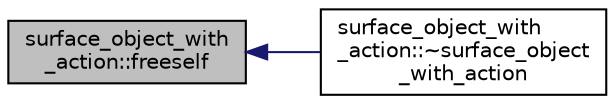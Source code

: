 digraph "surface_object_with_action::freeself"
{
  edge [fontname="Helvetica",fontsize="10",labelfontname="Helvetica",labelfontsize="10"];
  node [fontname="Helvetica",fontsize="10",shape=record];
  rankdir="LR";
  Node545 [label="surface_object_with\l_action::freeself",height=0.2,width=0.4,color="black", fillcolor="grey75", style="filled", fontcolor="black"];
  Node545 -> Node546 [dir="back",color="midnightblue",fontsize="10",style="solid",fontname="Helvetica"];
  Node546 [label="surface_object_with\l_action::~surface_object\l_with_action",height=0.2,width=0.4,color="black", fillcolor="white", style="filled",URL="$db/d28/classsurface__object__with__action.html#a037d0d8b8dd76f7d37a827aef76b48eb"];
}
